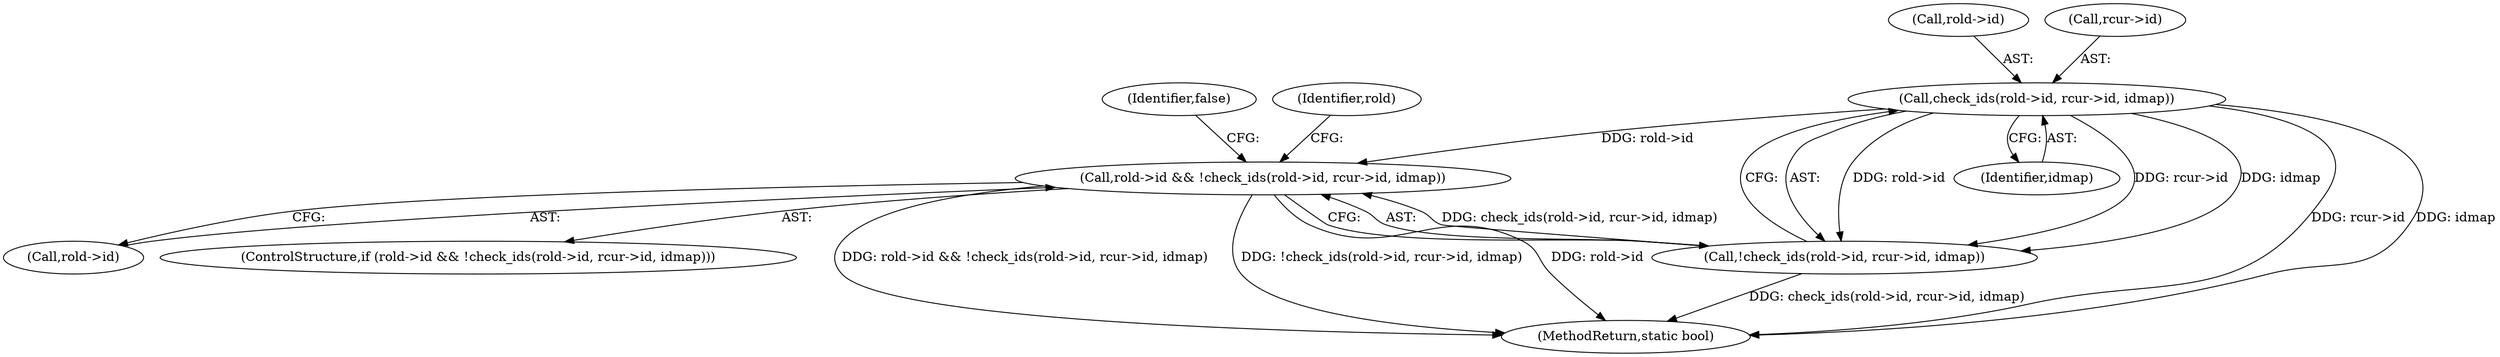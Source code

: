 digraph "0_linux_179d1c5602997fef5a940c6ddcf31212cbfebd14@pointer" {
"1000247" [label="(Call,check_ids(rold->id, rcur->id, idmap))"];
"1000242" [label="(Call,rold->id && !check_ids(rold->id, rcur->id, idmap))"];
"1000246" [label="(Call,!check_ids(rold->id, rcur->id, idmap))"];
"1000248" [label="(Call,rold->id)"];
"1000243" [label="(Call,rold->id)"];
"1000241" [label="(ControlStructure,if (rold->id && !check_ids(rold->id, rcur->id, idmap)))"];
"1000247" [label="(Call,check_ids(rold->id, rcur->id, idmap))"];
"1000254" [label="(Identifier,idmap)"];
"1000280" [label="(MethodReturn,static bool)"];
"1000246" [label="(Call,!check_ids(rold->id, rcur->id, idmap))"];
"1000251" [label="(Call,rcur->id)"];
"1000256" [label="(Identifier,false)"];
"1000260" [label="(Identifier,rold)"];
"1000242" [label="(Call,rold->id && !check_ids(rold->id, rcur->id, idmap))"];
"1000247" -> "1000246"  [label="AST: "];
"1000247" -> "1000254"  [label="CFG: "];
"1000248" -> "1000247"  [label="AST: "];
"1000251" -> "1000247"  [label="AST: "];
"1000254" -> "1000247"  [label="AST: "];
"1000246" -> "1000247"  [label="CFG: "];
"1000247" -> "1000280"  [label="DDG: rcur->id"];
"1000247" -> "1000280"  [label="DDG: idmap"];
"1000247" -> "1000242"  [label="DDG: rold->id"];
"1000247" -> "1000246"  [label="DDG: rold->id"];
"1000247" -> "1000246"  [label="DDG: rcur->id"];
"1000247" -> "1000246"  [label="DDG: idmap"];
"1000242" -> "1000241"  [label="AST: "];
"1000242" -> "1000243"  [label="CFG: "];
"1000242" -> "1000246"  [label="CFG: "];
"1000243" -> "1000242"  [label="AST: "];
"1000246" -> "1000242"  [label="AST: "];
"1000256" -> "1000242"  [label="CFG: "];
"1000260" -> "1000242"  [label="CFG: "];
"1000242" -> "1000280"  [label="DDG: rold->id && !check_ids(rold->id, rcur->id, idmap)"];
"1000242" -> "1000280"  [label="DDG: !check_ids(rold->id, rcur->id, idmap)"];
"1000242" -> "1000280"  [label="DDG: rold->id"];
"1000246" -> "1000242"  [label="DDG: check_ids(rold->id, rcur->id, idmap)"];
"1000246" -> "1000280"  [label="DDG: check_ids(rold->id, rcur->id, idmap)"];
}
